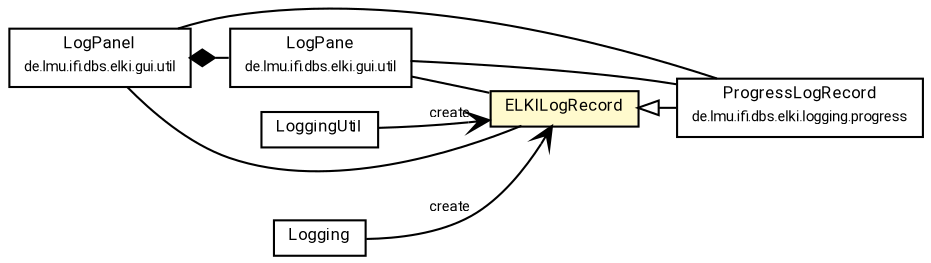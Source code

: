 #!/usr/local/bin/dot
#
# Class diagram 
# Generated by UMLGraph version R5_7_2-60-g0e99a6 (http://www.spinellis.gr/umlgraph/)
#

digraph G {
	graph [fontnames="svg"]
	edge [fontname="Roboto",fontsize=7,labelfontname="Roboto",labelfontsize=7,color="black"];
	node [fontname="Roboto",fontcolor="black",fontsize=8,shape=plaintext,margin=0,width=0,height=0];
	nodesep=0.15;
	ranksep=0.25;
	rankdir=LR;
	// de.lmu.ifi.dbs.elki.gui.util.LogPane
	c3707235 [label=<<table title="de.lmu.ifi.dbs.elki.gui.util.LogPane" border="0" cellborder="1" cellspacing="0" cellpadding="2" href="../gui/util/LogPane.html" target="_parent">
		<tr><td><table border="0" cellspacing="0" cellpadding="1">
		<tr><td align="center" balign="center"> <font face="Roboto">LogPane</font> </td></tr>
		<tr><td align="center" balign="center"> <font face="Roboto" point-size="7.0">de.lmu.ifi.dbs.elki.gui.util</font> </td></tr>
		</table></td></tr>
		</table>>, URL="../gui/util/LogPane.html"];
	// de.lmu.ifi.dbs.elki.gui.util.LogPanel
	c3707256 [label=<<table title="de.lmu.ifi.dbs.elki.gui.util.LogPanel" border="0" cellborder="1" cellspacing="0" cellpadding="2" href="../gui/util/LogPanel.html" target="_parent">
		<tr><td><table border="0" cellspacing="0" cellpadding="1">
		<tr><td align="center" balign="center"> <font face="Roboto">LogPanel</font> </td></tr>
		<tr><td align="center" balign="center"> <font face="Roboto" point-size="7.0">de.lmu.ifi.dbs.elki.gui.util</font> </td></tr>
		</table></td></tr>
		</table>>, URL="../gui/util/LogPanel.html"];
	// de.lmu.ifi.dbs.elki.logging.ELKILogRecord
	c3707788 [label=<<table title="de.lmu.ifi.dbs.elki.logging.ELKILogRecord" border="0" cellborder="1" cellspacing="0" cellpadding="2" bgcolor="lemonChiffon" href="ELKILogRecord.html" target="_parent">
		<tr><td><table border="0" cellspacing="0" cellpadding="1">
		<tr><td align="center" balign="center"> <font face="Roboto">ELKILogRecord</font> </td></tr>
		</table></td></tr>
		</table>>, URL="ELKILogRecord.html"];
	// de.lmu.ifi.dbs.elki.logging.progress.ProgressLogRecord
	c3707797 [label=<<table title="de.lmu.ifi.dbs.elki.logging.progress.ProgressLogRecord" border="0" cellborder="1" cellspacing="0" cellpadding="2" href="progress/ProgressLogRecord.html" target="_parent">
		<tr><td><table border="0" cellspacing="0" cellpadding="1">
		<tr><td align="center" balign="center"> <font face="Roboto">ProgressLogRecord</font> </td></tr>
		<tr><td align="center" balign="center"> <font face="Roboto" point-size="7.0">de.lmu.ifi.dbs.elki.logging.progress</font> </td></tr>
		</table></td></tr>
		</table>>, URL="progress/ProgressLogRecord.html"];
	// de.lmu.ifi.dbs.elki.logging.LoggingUtil
	c3707800 [label=<<table title="de.lmu.ifi.dbs.elki.logging.LoggingUtil" border="0" cellborder="1" cellspacing="0" cellpadding="2" href="LoggingUtil.html" target="_parent">
		<tr><td><table border="0" cellspacing="0" cellpadding="1">
		<tr><td align="center" balign="center"> <font face="Roboto">LoggingUtil</font> </td></tr>
		</table></td></tr>
		</table>>, URL="LoggingUtil.html"];
	// de.lmu.ifi.dbs.elki.logging.Logging
	c3707801 [label=<<table title="de.lmu.ifi.dbs.elki.logging.Logging" border="0" cellborder="1" cellspacing="0" cellpadding="2" href="Logging.html" target="_parent">
		<tr><td><table border="0" cellspacing="0" cellpadding="1">
		<tr><td align="center" balign="center"> <font face="Roboto">Logging</font> </td></tr>
		</table></td></tr>
		</table>>, URL="Logging.html"];
	// de.lmu.ifi.dbs.elki.gui.util.LogPane assoc de.lmu.ifi.dbs.elki.logging.ELKILogRecord
	c3707235 -> c3707788 [arrowhead=none,weight=2];
	// de.lmu.ifi.dbs.elki.gui.util.LogPane assoc de.lmu.ifi.dbs.elki.logging.progress.ProgressLogRecord
	c3707235 -> c3707797 [arrowhead=none,weight=2];
	// de.lmu.ifi.dbs.elki.gui.util.LogPanel composed de.lmu.ifi.dbs.elki.gui.util.LogPane
	c3707256 -> c3707235 [arrowhead=none,arrowtail=diamond,dir=back,weight=6];
	// de.lmu.ifi.dbs.elki.gui.util.LogPanel assoc de.lmu.ifi.dbs.elki.logging.ELKILogRecord
	c3707256 -> c3707788 [arrowhead=none,weight=2];
	// de.lmu.ifi.dbs.elki.gui.util.LogPanel assoc de.lmu.ifi.dbs.elki.logging.progress.ProgressLogRecord
	c3707256 -> c3707797 [arrowhead=none,weight=2];
	// de.lmu.ifi.dbs.elki.logging.progress.ProgressLogRecord extends de.lmu.ifi.dbs.elki.logging.ELKILogRecord
	c3707788 -> c3707797 [arrowtail=empty,dir=back,weight=10];
	// de.lmu.ifi.dbs.elki.logging.LoggingUtil navassoc de.lmu.ifi.dbs.elki.logging.ELKILogRecord
	c3707800 -> c3707788 [arrowhead=open,weight=1,label="create"];
	// de.lmu.ifi.dbs.elki.logging.Logging navassoc de.lmu.ifi.dbs.elki.logging.ELKILogRecord
	c3707801 -> c3707788 [arrowhead=open,weight=1,label="create"];
}

